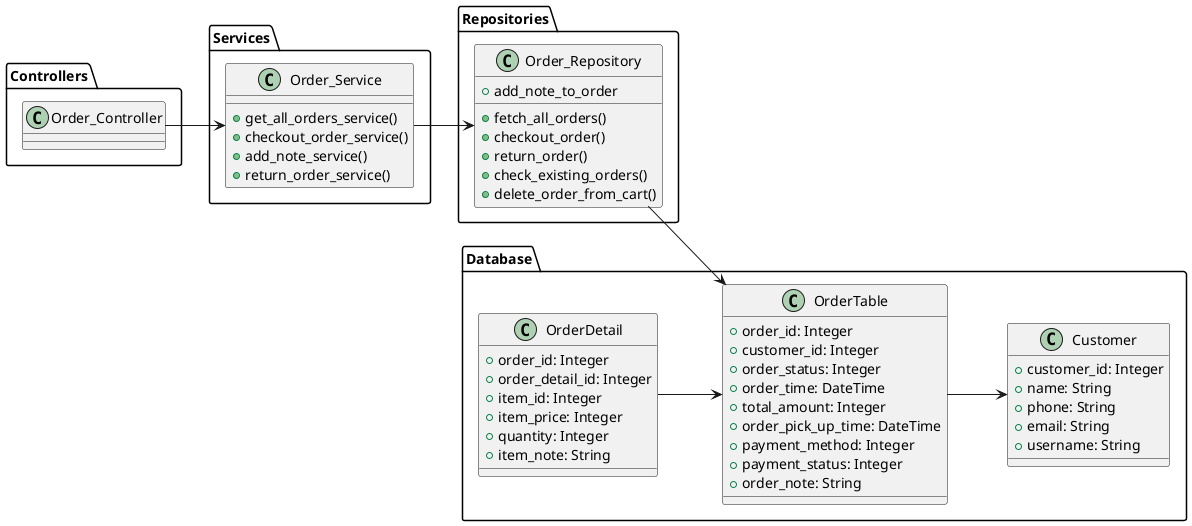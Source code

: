 ' 訂單模組類別圖
@startuml Order_Module
left to right direction

package "Controllers" {
    class Order_Controller
}

package "Services" {
    class Order_Service {
        +get_all_orders_service()
        +checkout_order_service()
        +add_note_service()
        +return_order_service()
    }
}

package "Repositories" {
    class Order_Repository {
        +fetch_all_orders()
        +checkout_order()
        +add_note_to_order
        +return_order()
        +check_existing_orders()
        +delete_order_from_cart()
    }
}

package "Database" {
    class OrderTable {
        +order_id: Integer
        +customer_id: Integer
        +order_status: Integer
        +order_time: DateTime
        +total_amount: Integer
        +order_pick_up_time: DateTime
        +payment_method: Integer
        +payment_status: Integer
        +order_note: String
    }
    class OrderDetail {
        +order_id: Integer
        +order_detail_id: Integer
        +item_id: Integer
        +item_price: Integer
        +quantity: Integer
        +item_note: String
    }
    class Customer {
        +customer_id: Integer
        +name: String
        +phone: String
        +email: String
        +username: String
    }
}

Order_Controller --> Order_Service
Order_Service --> Order_Repository
Order_Repository --> OrderTable
OrderTable --> Customer
OrderDetail --> OrderTable

@enduml